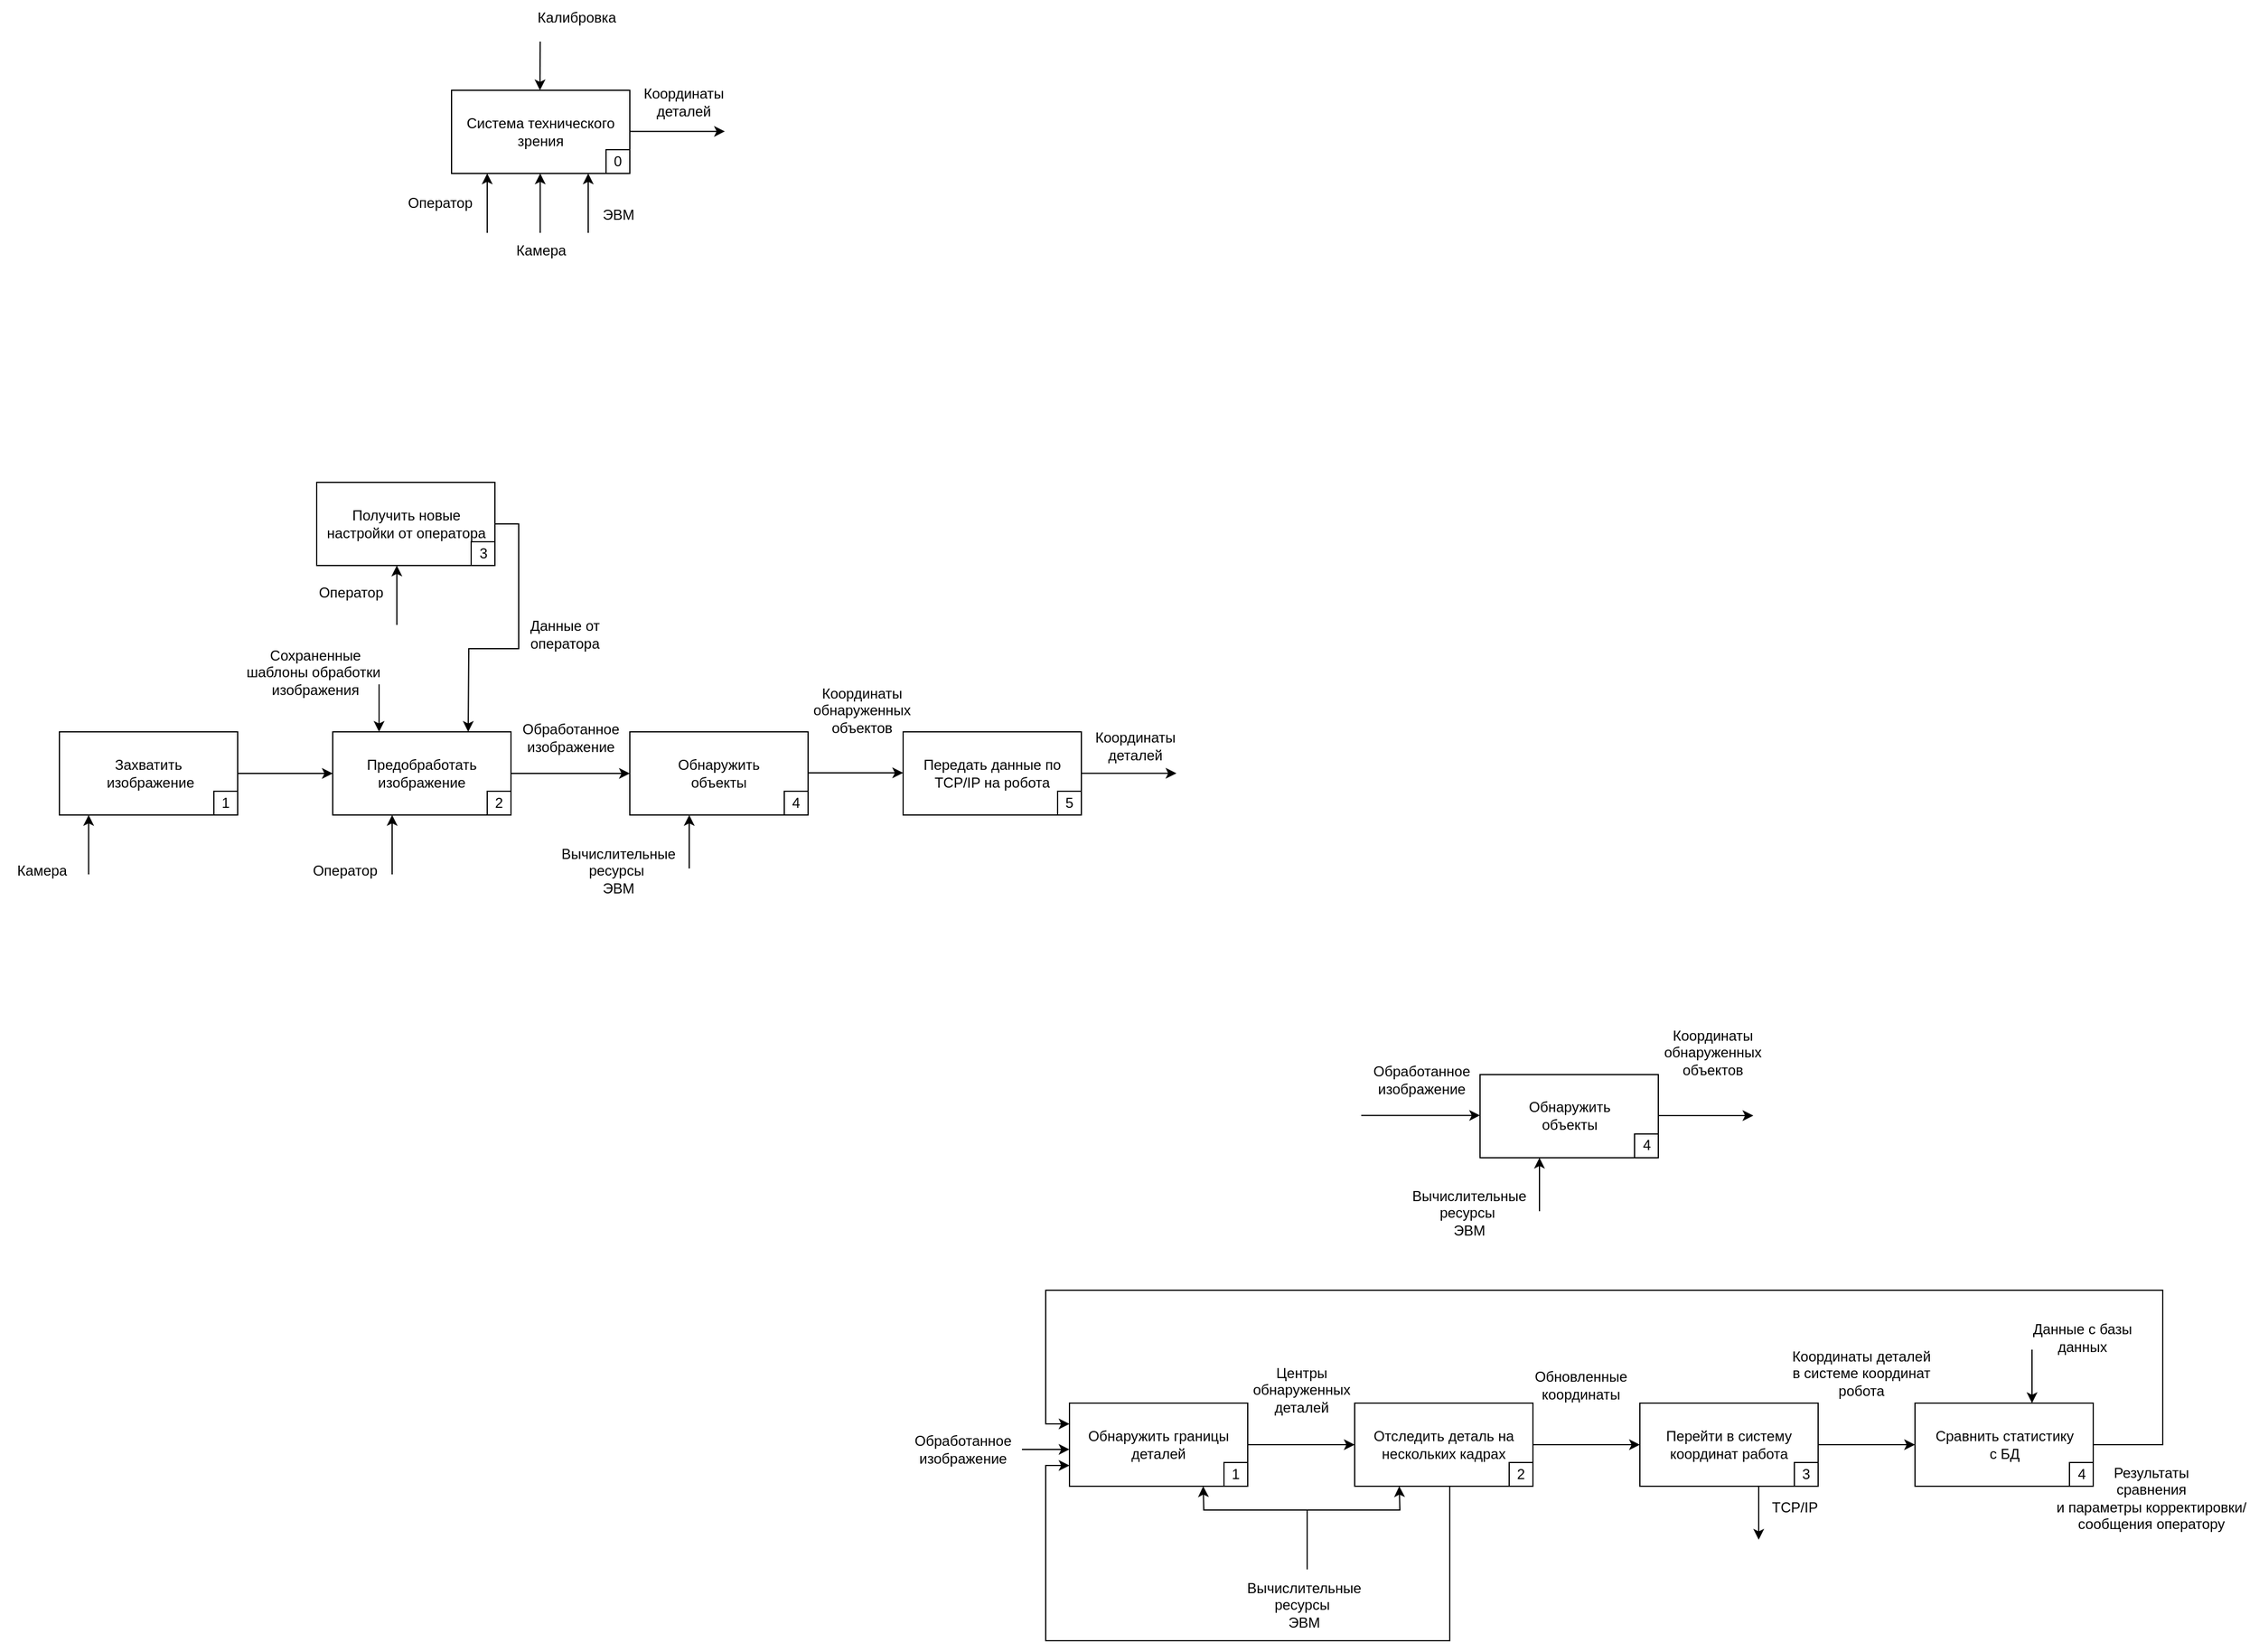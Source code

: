 <mxfile version="22.1.21" type="github">
  <diagram id="R2lEEEUBdFMjLlhIrx00" name="Page-1">
    <mxGraphModel dx="1048" dy="597" grid="1" gridSize="10" guides="1" tooltips="1" connect="1" arrows="1" fold="1" page="1" pageScale="1" pageWidth="10000" pageHeight="10000" background="none" math="0" shadow="0" extFonts="Permanent Marker^https://fonts.googleapis.com/css?family=Permanent+Marker">
      <root>
        <mxCell id="0" />
        <mxCell id="1" parent="0" />
        <mxCell id="G1r1ogDtnRM8wa2x4b39-2" value="Система технического &lt;br&gt;зрения" style="rounded=0;whiteSpace=wrap;html=1;" vertex="1" parent="1">
          <mxGeometry x="560" y="200" width="150" height="70" as="geometry" />
        </mxCell>
        <mxCell id="G1r1ogDtnRM8wa2x4b39-3" value="0" style="rounded=0;whiteSpace=wrap;html=1;" vertex="1" parent="1">
          <mxGeometry x="690" y="250" width="20" height="20" as="geometry" />
        </mxCell>
        <mxCell id="G1r1ogDtnRM8wa2x4b39-8" value="" style="endArrow=classic;html=1;rounded=0;" edge="1" parent="1">
          <mxGeometry width="50" height="50" relative="1" as="geometry">
            <mxPoint x="710" y="234.57" as="sourcePoint" />
            <mxPoint x="790" y="234.57" as="targetPoint" />
          </mxGeometry>
        </mxCell>
        <mxCell id="G1r1ogDtnRM8wa2x4b39-9" value="Координаты&lt;br&gt;деталей" style="text;html=1;align=center;verticalAlign=middle;resizable=0;points=[];autosize=1;strokeColor=none;fillColor=none;" vertex="1" parent="1">
          <mxGeometry x="710" y="190" width="90" height="40" as="geometry" />
        </mxCell>
        <mxCell id="G1r1ogDtnRM8wa2x4b39-16" value="" style="endArrow=classic;html=1;rounded=0;entryX=0.25;entryY=1;entryDx=0;entryDy=0;" edge="1" parent="1">
          <mxGeometry width="50" height="50" relative="1" as="geometry">
            <mxPoint x="590.0" y="320" as="sourcePoint" />
            <mxPoint x="590.0" y="270" as="targetPoint" />
          </mxGeometry>
        </mxCell>
        <mxCell id="G1r1ogDtnRM8wa2x4b39-17" value="Оператор" style="text;html=1;align=center;verticalAlign=middle;resizable=0;points=[];autosize=1;strokeColor=none;fillColor=none;" vertex="1" parent="1">
          <mxGeometry x="510" y="280" width="80" height="30" as="geometry" />
        </mxCell>
        <mxCell id="G1r1ogDtnRM8wa2x4b39-20" value="" style="endArrow=classic;html=1;rounded=0;entryX=0.25;entryY=1;entryDx=0;entryDy=0;" edge="1" parent="1">
          <mxGeometry width="50" height="50" relative="1" as="geometry">
            <mxPoint x="675" y="320" as="sourcePoint" />
            <mxPoint x="675" y="270" as="targetPoint" />
          </mxGeometry>
        </mxCell>
        <mxCell id="G1r1ogDtnRM8wa2x4b39-21" value="ЭВМ" style="text;html=1;align=center;verticalAlign=middle;resizable=0;points=[];autosize=1;strokeColor=none;fillColor=none;" vertex="1" parent="1">
          <mxGeometry x="675" y="290" width="50" height="30" as="geometry" />
        </mxCell>
        <mxCell id="G1r1ogDtnRM8wa2x4b39-26" value="" style="endArrow=classic;html=1;rounded=0;entryX=0.165;entryY=-0.012;entryDx=0;entryDy=0;entryPerimeter=0;" edge="1" parent="1">
          <mxGeometry width="50" height="50" relative="1" as="geometry">
            <mxPoint x="634.59" y="159" as="sourcePoint" />
            <mxPoint x="634.39" y="200" as="targetPoint" />
          </mxGeometry>
        </mxCell>
        <mxCell id="G1r1ogDtnRM8wa2x4b39-27" value="Калибровка" style="text;html=1;align=center;verticalAlign=middle;resizable=0;points=[];autosize=1;strokeColor=none;fillColor=none;" vertex="1" parent="1">
          <mxGeometry x="620" y="124" width="90" height="30" as="geometry" />
        </mxCell>
        <mxCell id="G1r1ogDtnRM8wa2x4b39-28" value="" style="endArrow=classic;html=1;rounded=0;entryX=0.25;entryY=1;entryDx=0;entryDy=0;" edge="1" parent="1">
          <mxGeometry width="50" height="50" relative="1" as="geometry">
            <mxPoint x="634.6" y="320" as="sourcePoint" />
            <mxPoint x="634.6" y="270" as="targetPoint" />
          </mxGeometry>
        </mxCell>
        <mxCell id="G1r1ogDtnRM8wa2x4b39-29" value="Камера" style="text;html=1;align=center;verticalAlign=middle;resizable=0;points=[];autosize=1;strokeColor=none;fillColor=none;" vertex="1" parent="1">
          <mxGeometry x="600" y="320" width="70" height="30" as="geometry" />
        </mxCell>
        <mxCell id="G1r1ogDtnRM8wa2x4b39-30" value="Захватить&lt;br&gt;&amp;nbsp;изображение" style="rounded=0;whiteSpace=wrap;html=1;" vertex="1" parent="1">
          <mxGeometry x="230" y="740" width="150" height="70" as="geometry" />
        </mxCell>
        <mxCell id="G1r1ogDtnRM8wa2x4b39-31" value="1" style="rounded=0;whiteSpace=wrap;html=1;" vertex="1" parent="1">
          <mxGeometry x="360" y="790" width="20" height="20" as="geometry" />
        </mxCell>
        <mxCell id="G1r1ogDtnRM8wa2x4b39-34" value="" style="endArrow=classic;html=1;rounded=0;" edge="1" parent="1">
          <mxGeometry width="50" height="50" relative="1" as="geometry">
            <mxPoint x="1090" y="774.87" as="sourcePoint" />
            <mxPoint x="1170" y="774.87" as="targetPoint" />
          </mxGeometry>
        </mxCell>
        <mxCell id="G1r1ogDtnRM8wa2x4b39-35" value="Координаты&lt;br&gt;деталей" style="text;html=1;align=center;verticalAlign=middle;resizable=0;points=[];autosize=1;strokeColor=none;fillColor=none;" vertex="1" parent="1">
          <mxGeometry x="1090" y="731.52" width="90" height="40" as="geometry" />
        </mxCell>
        <mxCell id="G1r1ogDtnRM8wa2x4b39-36" value="" style="endArrow=classic;html=1;rounded=0;entryX=0.25;entryY=1;entryDx=0;entryDy=0;" edge="1" parent="1">
          <mxGeometry width="50" height="50" relative="1" as="geometry">
            <mxPoint x="510.0" y="860" as="sourcePoint" />
            <mxPoint x="510.0" y="810" as="targetPoint" />
          </mxGeometry>
        </mxCell>
        <mxCell id="G1r1ogDtnRM8wa2x4b39-37" value="Оператор" style="text;html=1;align=center;verticalAlign=middle;resizable=0;points=[];autosize=1;strokeColor=none;fillColor=none;" vertex="1" parent="1">
          <mxGeometry x="430" y="841.52" width="80" height="30" as="geometry" />
        </mxCell>
        <mxCell id="G1r1ogDtnRM8wa2x4b39-42" value="" style="endArrow=classic;html=1;rounded=0;entryX=0.25;entryY=1;entryDx=0;entryDy=0;" edge="1" parent="1">
          <mxGeometry width="50" height="50" relative="1" as="geometry">
            <mxPoint x="254.6" y="860" as="sourcePoint" />
            <mxPoint x="254.6" y="810" as="targetPoint" />
          </mxGeometry>
        </mxCell>
        <mxCell id="G1r1ogDtnRM8wa2x4b39-43" value="Камера" style="text;html=1;align=center;verticalAlign=middle;resizable=0;points=[];autosize=1;strokeColor=none;fillColor=none;" vertex="1" parent="1">
          <mxGeometry x="180" y="841.52" width="70" height="30" as="geometry" />
        </mxCell>
        <mxCell id="G1r1ogDtnRM8wa2x4b39-44" value="" style="endArrow=classic;html=1;rounded=0;entryX=0;entryY=0.5;entryDx=0;entryDy=0;exitX=1;exitY=0.5;exitDx=0;exitDy=0;" edge="1" parent="1" source="G1r1ogDtnRM8wa2x4b39-30" target="G1r1ogDtnRM8wa2x4b39-46">
          <mxGeometry width="50" height="50" relative="1" as="geometry">
            <mxPoint x="380" y="774.87" as="sourcePoint" />
            <mxPoint x="460" y="774.87" as="targetPoint" />
          </mxGeometry>
        </mxCell>
        <mxCell id="G1r1ogDtnRM8wa2x4b39-46" value="Предобработать изображение" style="rounded=0;whiteSpace=wrap;html=1;" vertex="1" parent="1">
          <mxGeometry x="460" y="740" width="150" height="70" as="geometry" />
        </mxCell>
        <mxCell id="G1r1ogDtnRM8wa2x4b39-47" value="2" style="rounded=0;whiteSpace=wrap;html=1;" vertex="1" parent="1">
          <mxGeometry x="590" y="790" width="20" height="20" as="geometry" />
        </mxCell>
        <mxCell id="G1r1ogDtnRM8wa2x4b39-49" value="Передать данные по TCP/IP на робота" style="rounded=0;whiteSpace=wrap;html=1;" vertex="1" parent="1">
          <mxGeometry x="940" y="740" width="150" height="70" as="geometry" />
        </mxCell>
        <mxCell id="G1r1ogDtnRM8wa2x4b39-50" value="5" style="rounded=0;whiteSpace=wrap;html=1;" vertex="1" parent="1">
          <mxGeometry x="1070" y="790" width="20" height="20" as="geometry" />
        </mxCell>
        <mxCell id="G1r1ogDtnRM8wa2x4b39-51" value="" style="endArrow=classic;html=1;rounded=0;" edge="1" parent="1">
          <mxGeometry width="50" height="50" relative="1" as="geometry">
            <mxPoint x="860" y="774.55" as="sourcePoint" />
            <mxPoint x="940" y="774.55" as="targetPoint" />
          </mxGeometry>
        </mxCell>
        <mxCell id="G1r1ogDtnRM8wa2x4b39-54" value="Сохраненные &lt;br&gt;шаблоны обработки&amp;nbsp;&lt;br&gt;изображения" style="text;html=1;align=center;verticalAlign=middle;resizable=0;points=[];autosize=1;strokeColor=none;fillColor=none;" vertex="1" parent="1">
          <mxGeometry x="375" y="660" width="140" height="60" as="geometry" />
        </mxCell>
        <mxCell id="G1r1ogDtnRM8wa2x4b39-55" style="edgeStyle=orthogonalEdgeStyle;rounded=0;orthogonalLoop=1;jettySize=auto;html=1;exitX=1;exitY=0.5;exitDx=0;exitDy=0;entryX=0.75;entryY=0;entryDx=0;entryDy=0;" edge="1" parent="1" source="G1r1ogDtnRM8wa2x4b39-56">
          <mxGeometry relative="1" as="geometry">
            <mxPoint x="574" y="740" as="targetPoint" />
          </mxGeometry>
        </mxCell>
        <mxCell id="G1r1ogDtnRM8wa2x4b39-56" value="Получить новые настройки от оператора" style="html=1;whiteSpace=wrap;" vertex="1" parent="1">
          <mxGeometry x="446.5" y="530" width="150" height="70" as="geometry" />
        </mxCell>
        <mxCell id="G1r1ogDtnRM8wa2x4b39-57" value="" style="endArrow=classic;html=1;rounded=0;entryX=0.25;entryY=0;entryDx=0;entryDy=0;" edge="1" parent="1">
          <mxGeometry width="50" height="50" relative="1" as="geometry">
            <mxPoint x="499" y="700" as="sourcePoint" />
            <mxPoint x="499" y="740" as="targetPoint" />
          </mxGeometry>
        </mxCell>
        <mxCell id="G1r1ogDtnRM8wa2x4b39-58" value="" style="endArrow=classic;html=1;rounded=0;entryX=0.25;entryY=1;entryDx=0;entryDy=0;" edge="1" parent="1">
          <mxGeometry width="50" height="50" relative="1" as="geometry">
            <mxPoint x="513.95" y="650" as="sourcePoint" />
            <mxPoint x="513.95" y="600" as="targetPoint" />
          </mxGeometry>
        </mxCell>
        <mxCell id="G1r1ogDtnRM8wa2x4b39-59" value="Оператор" style="text;html=1;align=center;verticalAlign=middle;resizable=0;points=[];autosize=1;strokeColor=none;fillColor=none;" vertex="1" parent="1">
          <mxGeometry x="435" y="608" width="80" height="30" as="geometry" />
        </mxCell>
        <mxCell id="G1r1ogDtnRM8wa2x4b39-60" value="Данные от &lt;br&gt;оператора" style="text;html=1;align=center;verticalAlign=middle;resizable=0;points=[];autosize=1;strokeColor=none;fillColor=none;" vertex="1" parent="1">
          <mxGeometry x="615" y="638" width="80" height="40" as="geometry" />
        </mxCell>
        <mxCell id="G1r1ogDtnRM8wa2x4b39-62" value="Обработанное&lt;br&gt;изображение" style="text;html=1;align=center;verticalAlign=middle;resizable=0;points=[];autosize=1;strokeColor=none;fillColor=none;" vertex="1" parent="1">
          <mxGeometry x="610" y="724.52" width="100" height="40" as="geometry" />
        </mxCell>
        <mxCell id="G1r1ogDtnRM8wa2x4b39-63" value="" style="endArrow=classic;html=1;rounded=0;entryX=0.25;entryY=1;entryDx=0;entryDy=0;" edge="1" parent="1">
          <mxGeometry width="50" height="50" relative="1" as="geometry">
            <mxPoint x="760" y="855" as="sourcePoint" />
            <mxPoint x="760" y="810" as="targetPoint" />
          </mxGeometry>
        </mxCell>
        <mxCell id="G1r1ogDtnRM8wa2x4b39-64" value="Вычислительные&lt;br&gt;ресурсы&amp;nbsp;&lt;br&gt;ЭВМ" style="text;html=1;align=center;verticalAlign=middle;resizable=0;points=[];autosize=1;strokeColor=none;fillColor=none;" vertex="1" parent="1">
          <mxGeometry x="640" y="826.52" width="120" height="60" as="geometry" />
        </mxCell>
        <mxCell id="G1r1ogDtnRM8wa2x4b39-65" value="Координаты&lt;br&gt;обнаруженных&lt;br&gt;объектов" style="text;html=1;align=center;verticalAlign=middle;resizable=0;points=[];autosize=1;strokeColor=none;fillColor=none;" vertex="1" parent="1">
          <mxGeometry x="850" y="691.52" width="110" height="60" as="geometry" />
        </mxCell>
        <mxCell id="G1r1ogDtnRM8wa2x4b39-66" value="Обнаружить&lt;br style=&quot;border-color: var(--border-color);&quot;&gt;объекты" style="rounded=0;whiteSpace=wrap;html=1;" vertex="1" parent="1">
          <mxGeometry x="710" y="740" width="150" height="70" as="geometry" />
        </mxCell>
        <mxCell id="G1r1ogDtnRM8wa2x4b39-67" value="4" style="rounded=0;whiteSpace=wrap;html=1;" vertex="1" parent="1">
          <mxGeometry x="840" y="790" width="20" height="20" as="geometry" />
        </mxCell>
        <mxCell id="G1r1ogDtnRM8wa2x4b39-68" value="" style="endArrow=classic;html=1;rounded=0;exitX=1;exitY=0.5;exitDx=0;exitDy=0;entryX=0;entryY=0.5;entryDx=0;entryDy=0;" edge="1" parent="1" source="G1r1ogDtnRM8wa2x4b39-46" target="G1r1ogDtnRM8wa2x4b39-66">
          <mxGeometry width="50" height="50" relative="1" as="geometry">
            <mxPoint x="630" y="771.52" as="sourcePoint" />
            <mxPoint x="710" y="771.52" as="targetPoint" />
          </mxGeometry>
        </mxCell>
        <mxCell id="G1r1ogDtnRM8wa2x4b39-80" style="edgeStyle=orthogonalEdgeStyle;rounded=0;orthogonalLoop=1;jettySize=auto;html=1;exitX=1;exitY=0.5;exitDx=0;exitDy=0;entryX=0;entryY=0.5;entryDx=0;entryDy=0;" edge="1" parent="1" source="G1r1ogDtnRM8wa2x4b39-82" target="G1r1ogDtnRM8wa2x4b39-99">
          <mxGeometry relative="1" as="geometry" />
        </mxCell>
        <mxCell id="G1r1ogDtnRM8wa2x4b39-81" style="edgeStyle=orthogonalEdgeStyle;rounded=0;orthogonalLoop=1;jettySize=auto;html=1;entryX=0;entryY=0.75;entryDx=0;entryDy=0;" edge="1" parent="1" target="G1r1ogDtnRM8wa2x4b39-84">
          <mxGeometry relative="1" as="geometry">
            <mxPoint x="1400" y="1375" as="sourcePoint" />
            <Array as="points">
              <mxPoint x="1400" y="1505" />
              <mxPoint x="1060" y="1505" />
              <mxPoint x="1060" y="1358" />
            </Array>
          </mxGeometry>
        </mxCell>
        <mxCell id="G1r1ogDtnRM8wa2x4b39-82" value="Перейти в систему координат работа" style="html=1;whiteSpace=wrap;" vertex="1" parent="1">
          <mxGeometry x="1560" y="1305" width="150" height="70" as="geometry" />
        </mxCell>
        <mxCell id="G1r1ogDtnRM8wa2x4b39-115" style="edgeStyle=orthogonalEdgeStyle;rounded=0;orthogonalLoop=1;jettySize=auto;html=1;exitX=1;exitY=0.5;exitDx=0;exitDy=0;entryX=0;entryY=0.5;entryDx=0;entryDy=0;" edge="1" parent="1" source="G1r1ogDtnRM8wa2x4b39-84" target="G1r1ogDtnRM8wa2x4b39-86">
          <mxGeometry relative="1" as="geometry" />
        </mxCell>
        <mxCell id="G1r1ogDtnRM8wa2x4b39-84" value="Обнаружить границы деталей" style="html=1;whiteSpace=wrap;" vertex="1" parent="1">
          <mxGeometry x="1080" y="1305" width="150" height="70" as="geometry" />
        </mxCell>
        <mxCell id="G1r1ogDtnRM8wa2x4b39-85" style="edgeStyle=orthogonalEdgeStyle;rounded=0;orthogonalLoop=1;jettySize=auto;html=1;exitX=1;exitY=0.5;exitDx=0;exitDy=0;entryX=0;entryY=0.5;entryDx=0;entryDy=0;" edge="1" parent="1" source="G1r1ogDtnRM8wa2x4b39-86" target="G1r1ogDtnRM8wa2x4b39-82">
          <mxGeometry relative="1" as="geometry" />
        </mxCell>
        <mxCell id="G1r1ogDtnRM8wa2x4b39-86" value="Отследить деталь на нескольких кадрах" style="html=1;whiteSpace=wrap;" vertex="1" parent="1">
          <mxGeometry x="1320" y="1305" width="150" height="70" as="geometry" />
        </mxCell>
        <mxCell id="G1r1ogDtnRM8wa2x4b39-87" value="1" style="rounded=0;whiteSpace=wrap;html=1;" vertex="1" parent="1">
          <mxGeometry x="1210" y="1355" width="20" height="20" as="geometry" />
        </mxCell>
        <mxCell id="G1r1ogDtnRM8wa2x4b39-88" value="3" style="rounded=0;whiteSpace=wrap;html=1;" vertex="1" parent="1">
          <mxGeometry x="1690" y="1355" width="20" height="20" as="geometry" />
        </mxCell>
        <mxCell id="G1r1ogDtnRM8wa2x4b39-89" value="2" style="rounded=0;whiteSpace=wrap;html=1;" vertex="1" parent="1">
          <mxGeometry x="1450" y="1355" width="20" height="20" as="geometry" />
        </mxCell>
        <mxCell id="G1r1ogDtnRM8wa2x4b39-90" value="" style="endArrow=classic;html=1;rounded=0;" edge="1" parent="1">
          <mxGeometry width="50" height="50" relative="1" as="geometry">
            <mxPoint x="1660" y="1375" as="sourcePoint" />
            <mxPoint x="1660" y="1420" as="targetPoint" />
          </mxGeometry>
        </mxCell>
        <mxCell id="G1r1ogDtnRM8wa2x4b39-91" value="TCP/IP" style="text;html=1;align=center;verticalAlign=middle;resizable=0;points=[];autosize=1;strokeColor=none;fillColor=none;" vertex="1" parent="1">
          <mxGeometry x="1660" y="1378.02" width="60" height="30" as="geometry" />
        </mxCell>
        <mxCell id="G1r1ogDtnRM8wa2x4b39-92" value="Обработанное&lt;br&gt;изображение" style="text;html=1;align=center;verticalAlign=middle;resizable=0;points=[];autosize=1;strokeColor=none;fillColor=none;" vertex="1" parent="1">
          <mxGeometry x="940" y="1323.95" width="100" height="40" as="geometry" />
        </mxCell>
        <mxCell id="G1r1ogDtnRM8wa2x4b39-93" value="" style="endArrow=classic;html=1;rounded=0;" edge="1" parent="1">
          <mxGeometry width="50" height="50" relative="1" as="geometry">
            <mxPoint x="1040" y="1344" as="sourcePoint" />
            <mxPoint x="1080" y="1343.95" as="targetPoint" />
          </mxGeometry>
        </mxCell>
        <mxCell id="G1r1ogDtnRM8wa2x4b39-96" value="Вычислительные&lt;br&gt;ресурсы&amp;nbsp;&lt;br&gt;ЭВМ" style="text;html=1;align=center;verticalAlign=middle;resizable=0;points=[];autosize=1;strokeColor=none;fillColor=none;" vertex="1" parent="1">
          <mxGeometry x="1216.5" y="1445" width="120" height="60" as="geometry" />
        </mxCell>
        <mxCell id="G1r1ogDtnRM8wa2x4b39-97" value="" style="endArrow=classic;html=1;rounded=0;entryX=0.25;entryY=1;entryDx=0;entryDy=0;" edge="1" parent="1" target="G1r1ogDtnRM8wa2x4b39-86">
          <mxGeometry width="50" height="50" relative="1" as="geometry">
            <mxPoint x="1280" y="1445" as="sourcePoint" />
            <mxPoint x="1277" y="1395" as="targetPoint" />
            <Array as="points">
              <mxPoint x="1280" y="1395" />
              <mxPoint x="1358" y="1395" />
            </Array>
          </mxGeometry>
        </mxCell>
        <mxCell id="G1r1ogDtnRM8wa2x4b39-98" value="" style="endArrow=classic;html=1;rounded=0;entryX=0.75;entryY=1;entryDx=0;entryDy=0;" edge="1" parent="1" target="G1r1ogDtnRM8wa2x4b39-84">
          <mxGeometry width="50" height="50" relative="1" as="geometry">
            <mxPoint x="1280" y="1395" as="sourcePoint" />
            <mxPoint x="1110" y="1395" as="targetPoint" />
            <Array as="points">
              <mxPoint x="1193" y="1395" />
            </Array>
          </mxGeometry>
        </mxCell>
        <mxCell id="G1r1ogDtnRM8wa2x4b39-125" style="edgeStyle=orthogonalEdgeStyle;rounded=0;orthogonalLoop=1;jettySize=auto;html=1;exitX=1;exitY=0.5;exitDx=0;exitDy=0;entryX=0;entryY=0.25;entryDx=0;entryDy=0;" edge="1" parent="1" source="G1r1ogDtnRM8wa2x4b39-99" target="G1r1ogDtnRM8wa2x4b39-84">
          <mxGeometry relative="1" as="geometry">
            <Array as="points">
              <mxPoint x="2000" y="1340" />
              <mxPoint x="2000" y="1210" />
              <mxPoint x="1060" y="1210" />
              <mxPoint x="1060" y="1322" />
            </Array>
          </mxGeometry>
        </mxCell>
        <mxCell id="G1r1ogDtnRM8wa2x4b39-99" value="Сравнить статистику &lt;br&gt;с БД" style="html=1;whiteSpace=wrap;" vertex="1" parent="1">
          <mxGeometry x="1791.5" y="1305" width="150" height="70" as="geometry" />
        </mxCell>
        <mxCell id="G1r1ogDtnRM8wa2x4b39-100" value="4" style="rounded=0;whiteSpace=wrap;html=1;" vertex="1" parent="1">
          <mxGeometry x="1921.5" y="1355" width="20" height="20" as="geometry" />
        </mxCell>
        <mxCell id="G1r1ogDtnRM8wa2x4b39-101" value="Центры &lt;br&gt;обнаруженных&lt;br&gt;деталей" style="text;html=1;align=center;verticalAlign=middle;resizable=0;points=[];autosize=1;strokeColor=none;fillColor=none;" vertex="1" parent="1">
          <mxGeometry x="1220" y="1263.95" width="110" height="60" as="geometry" />
        </mxCell>
        <mxCell id="G1r1ogDtnRM8wa2x4b39-102" value="Координаты деталей&lt;br&gt;в системе координат&lt;br&gt;робота" style="text;html=1;align=center;verticalAlign=middle;resizable=0;points=[];autosize=1;strokeColor=none;fillColor=none;" vertex="1" parent="1">
          <mxGeometry x="1675.5" y="1250" width="140" height="60" as="geometry" />
        </mxCell>
        <mxCell id="G1r1ogDtnRM8wa2x4b39-103" value="Обновленные&lt;br&gt;координаты" style="text;html=1;align=center;verticalAlign=middle;resizable=0;points=[];autosize=1;strokeColor=none;fillColor=none;" vertex="1" parent="1">
          <mxGeometry x="1460" y="1270" width="100" height="40" as="geometry" />
        </mxCell>
        <mxCell id="G1r1ogDtnRM8wa2x4b39-105" value="3" style="rounded=0;whiteSpace=wrap;html=1;" vertex="1" parent="1">
          <mxGeometry x="576.5" y="580" width="20" height="20" as="geometry" />
        </mxCell>
        <mxCell id="G1r1ogDtnRM8wa2x4b39-106" value="" style="endArrow=classic;html=1;rounded=0;" edge="1" parent="1">
          <mxGeometry width="50" height="50" relative="1" as="geometry">
            <mxPoint x="1575.5" y="1063.03" as="sourcePoint" />
            <mxPoint x="1655.5" y="1063.03" as="targetPoint" />
          </mxGeometry>
        </mxCell>
        <mxCell id="G1r1ogDtnRM8wa2x4b39-107" value="Обработанное&lt;br&gt;изображение" style="text;html=1;align=center;verticalAlign=middle;resizable=0;points=[];autosize=1;strokeColor=none;fillColor=none;" vertex="1" parent="1">
          <mxGeometry x="1325.5" y="1013" width="100" height="40" as="geometry" />
        </mxCell>
        <mxCell id="G1r1ogDtnRM8wa2x4b39-108" value="" style="endArrow=classic;html=1;rounded=0;entryX=0.25;entryY=1;entryDx=0;entryDy=0;" edge="1" parent="1">
          <mxGeometry width="50" height="50" relative="1" as="geometry">
            <mxPoint x="1475.5" y="1143.48" as="sourcePoint" />
            <mxPoint x="1475.5" y="1098.48" as="targetPoint" />
          </mxGeometry>
        </mxCell>
        <mxCell id="G1r1ogDtnRM8wa2x4b39-109" value="Вычислительные&lt;br&gt;ресурсы&amp;nbsp;&lt;br&gt;ЭВМ" style="text;html=1;align=center;verticalAlign=middle;resizable=0;points=[];autosize=1;strokeColor=none;fillColor=none;" vertex="1" parent="1">
          <mxGeometry x="1355.5" y="1115" width="120" height="60" as="geometry" />
        </mxCell>
        <mxCell id="G1r1ogDtnRM8wa2x4b39-110" value="Координаты&lt;br&gt;обнаруженных&lt;br&gt;объектов" style="text;html=1;align=center;verticalAlign=middle;resizable=0;points=[];autosize=1;strokeColor=none;fillColor=none;" vertex="1" parent="1">
          <mxGeometry x="1565.5" y="980" width="110" height="60" as="geometry" />
        </mxCell>
        <mxCell id="G1r1ogDtnRM8wa2x4b39-111" value="Обнаружить&lt;br style=&quot;border-color: var(--border-color);&quot;&gt;объекты" style="rounded=0;whiteSpace=wrap;html=1;" vertex="1" parent="1">
          <mxGeometry x="1425.5" y="1028.48" width="150" height="70" as="geometry" />
        </mxCell>
        <mxCell id="G1r1ogDtnRM8wa2x4b39-112" value="4" style="rounded=0;whiteSpace=wrap;html=1;" vertex="1" parent="1">
          <mxGeometry x="1555.5" y="1078.48" width="20" height="20" as="geometry" />
        </mxCell>
        <mxCell id="G1r1ogDtnRM8wa2x4b39-113" value="" style="endArrow=classic;html=1;rounded=0;exitX=1;exitY=0.5;exitDx=0;exitDy=0;entryX=0;entryY=0.5;entryDx=0;entryDy=0;" edge="1" parent="1">
          <mxGeometry width="50" height="50" relative="1" as="geometry">
            <mxPoint x="1325.5" y="1062.86" as="sourcePoint" />
            <mxPoint x="1425.5" y="1062.86" as="targetPoint" />
          </mxGeometry>
        </mxCell>
        <mxCell id="G1r1ogDtnRM8wa2x4b39-120" value="" style="endArrow=classic;html=1;rounded=0;" edge="1" parent="1">
          <mxGeometry width="50" height="50" relative="1" as="geometry">
            <mxPoint x="1890" y="1260" as="sourcePoint" />
            <mxPoint x="1890" y="1305" as="targetPoint" />
          </mxGeometry>
        </mxCell>
        <mxCell id="G1r1ogDtnRM8wa2x4b39-121" value="Данные с базы&lt;br&gt;данных" style="text;html=1;align=center;verticalAlign=middle;resizable=0;points=[];autosize=1;strokeColor=none;fillColor=none;" vertex="1" parent="1">
          <mxGeometry x="1876.5" y="1230" width="110" height="40" as="geometry" />
        </mxCell>
        <mxCell id="G1r1ogDtnRM8wa2x4b39-124" value="Результаты&lt;br&gt;сравнения&lt;br&gt;и параметры корректировки/&lt;br&gt;сообщения оператору" style="text;html=1;align=center;verticalAlign=middle;resizable=0;points=[];autosize=1;strokeColor=none;fillColor=none;" vertex="1" parent="1">
          <mxGeometry x="1900" y="1350" width="180" height="70" as="geometry" />
        </mxCell>
      </root>
    </mxGraphModel>
  </diagram>
</mxfile>
